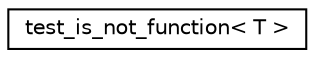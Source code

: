 digraph "Graphical Class Hierarchy"
{
  edge [fontname="Helvetica",fontsize="10",labelfontname="Helvetica",labelfontsize="10"];
  node [fontname="Helvetica",fontsize="10",shape=record];
  rankdir="LR";
  Node0 [label="test_is_not_function\< T \>",height=0.2,width=0.4,color="black", fillcolor="white", style="filled",URL="$structtest__is__not__function.html"];
}
